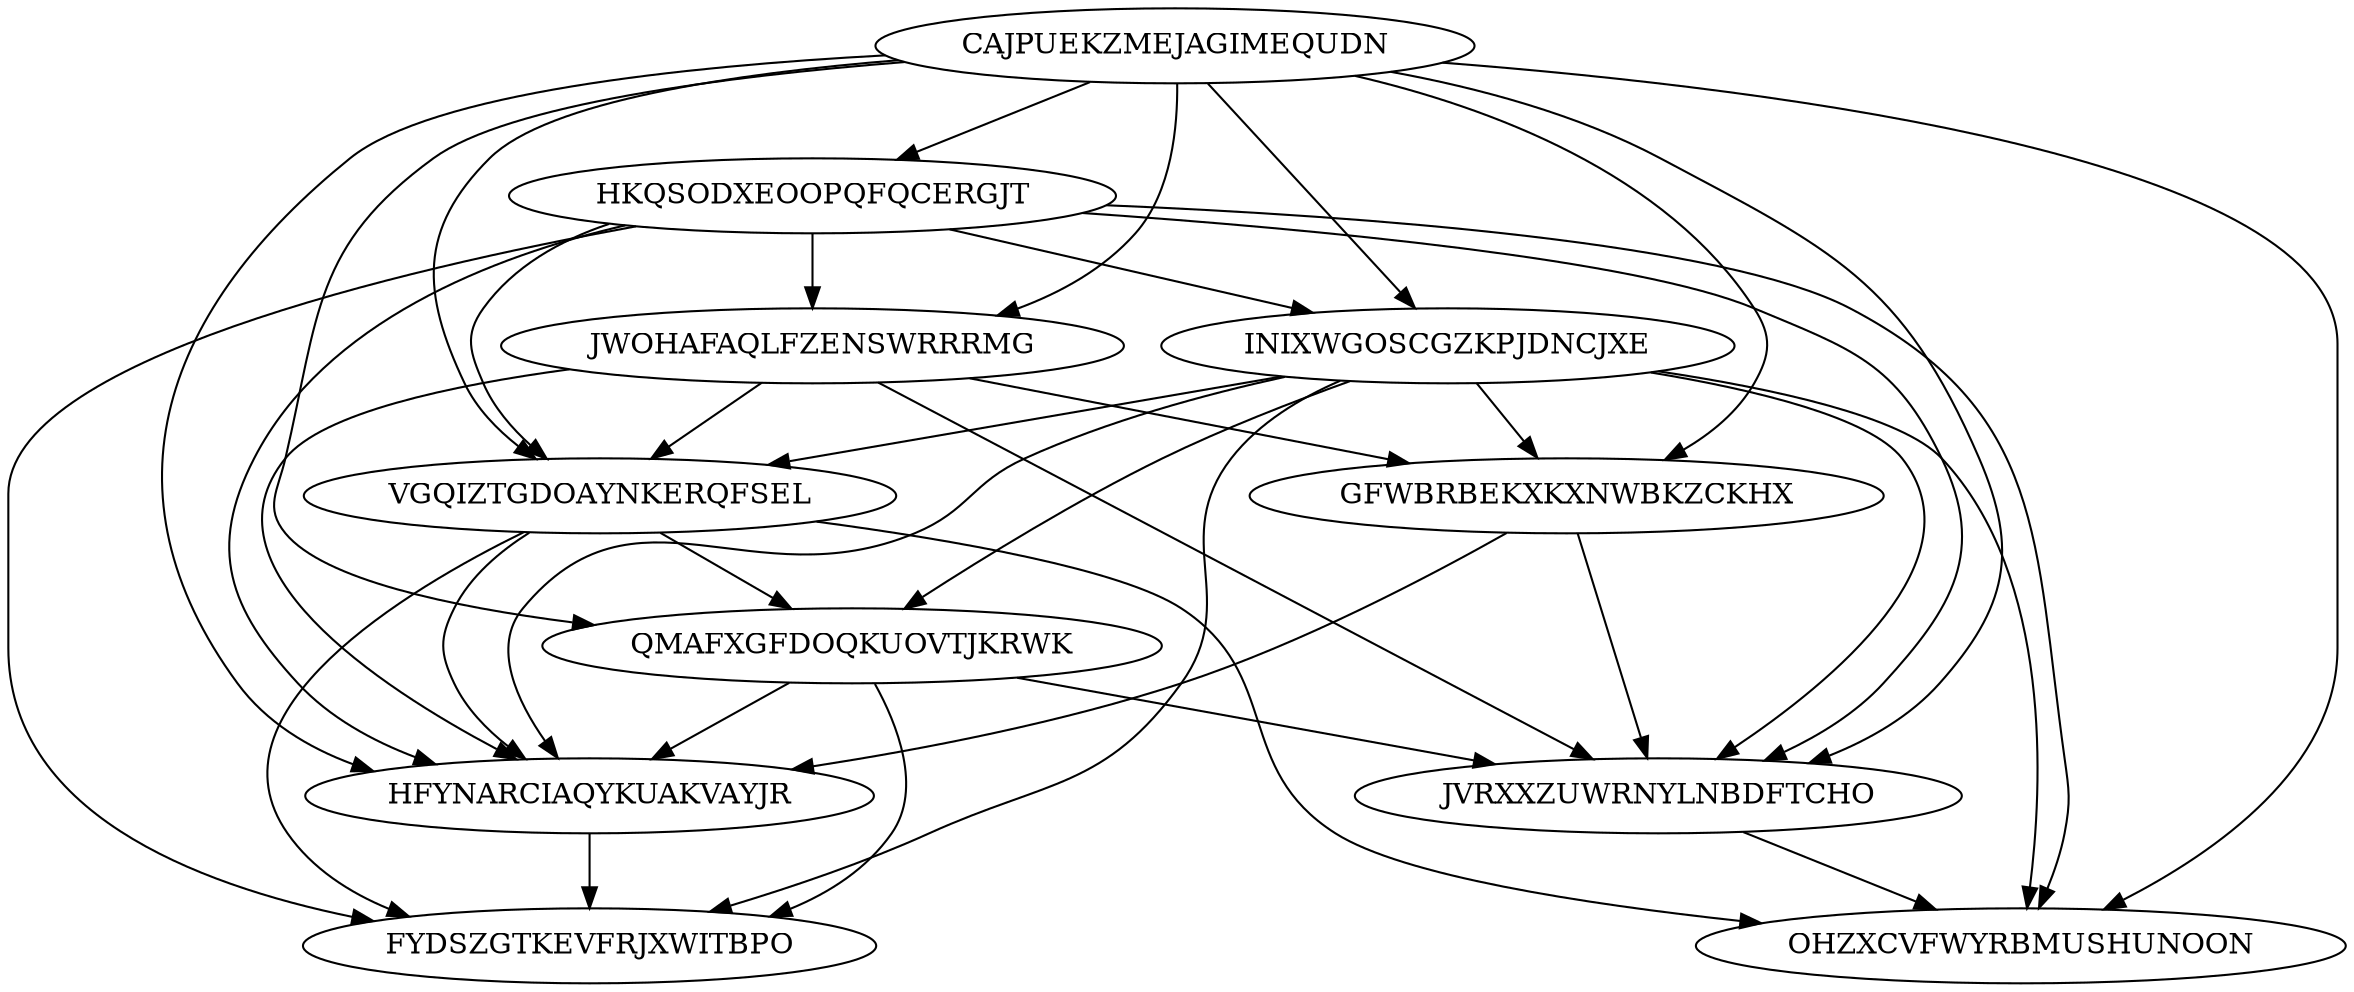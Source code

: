 digraph "N11M38" {
	CAJPUEKZMEJAGIMEQUDN			[Weight=20, Start=0, Processor=1];
	HKQSODXEOOPQFQCERGJT			[Weight=10, Start=20, Processor=1];
	JWOHAFAQLFZENSWRRRMG			[Weight=16, Start=30, Processor=1];
	INIXWGOSCGZKPJDNCJXE			[Weight=18, Start=46, Processor=1];
	GFWBRBEKXKXNWBKZCKHX			[Weight=16, Start=83, Processor=2];
	VGQIZTGDOAYNKERQFSEL			[Weight=18, Start=64, Processor=1];
	QMAFXGFDOQKUOVTJKRWK			[Weight=17, Start=82, Processor=1];
	JVRXXZUWRNYLNBDFTCHO			[Weight=15, Start=113, Processor=1];
	HFYNARCIAQYKUAKVAYJR			[Weight=17, Start=112, Processor=2];
	OHZXCVFWYRBMUSHUNOON			[Weight=13, Start=128, Processor=1];
	FYDSZGTKEVFRJXWITBPO			[Weight=16, Start=129, Processor=2];
	CAJPUEKZMEJAGIMEQUDN -> INIXWGOSCGZKPJDNCJXE		[Weight=19];
	HKQSODXEOOPQFQCERGJT -> VGQIZTGDOAYNKERQFSEL		[Weight=17];
	QMAFXGFDOQKUOVTJKRWK -> HFYNARCIAQYKUAKVAYJR		[Weight=13];
	VGQIZTGDOAYNKERQFSEL -> QMAFXGFDOQKUOVTJKRWK		[Weight=11];
	INIXWGOSCGZKPJDNCJXE -> FYDSZGTKEVFRJXWITBPO		[Weight=12];
	HKQSODXEOOPQFQCERGJT -> OHZXCVFWYRBMUSHUNOON		[Weight=11];
	CAJPUEKZMEJAGIMEQUDN -> JWOHAFAQLFZENSWRRRMG		[Weight=19];
	JWOHAFAQLFZENSWRRRMG -> GFWBRBEKXKXNWBKZCKHX		[Weight=16];
	QMAFXGFDOQKUOVTJKRWK -> JVRXXZUWRNYLNBDFTCHO		[Weight=18];
	INIXWGOSCGZKPJDNCJXE -> GFWBRBEKXKXNWBKZCKHX		[Weight=19];
	CAJPUEKZMEJAGIMEQUDN -> JVRXXZUWRNYLNBDFTCHO		[Weight=13];
	HKQSODXEOOPQFQCERGJT -> HFYNARCIAQYKUAKVAYJR		[Weight=16];
	INIXWGOSCGZKPJDNCJXE -> QMAFXGFDOQKUOVTJKRWK		[Weight=17];
	CAJPUEKZMEJAGIMEQUDN -> GFWBRBEKXKXNWBKZCKHX		[Weight=14];
	VGQIZTGDOAYNKERQFSEL -> OHZXCVFWYRBMUSHUNOON		[Weight=20];
	VGQIZTGDOAYNKERQFSEL -> FYDSZGTKEVFRJXWITBPO		[Weight=16];
	GFWBRBEKXKXNWBKZCKHX -> HFYNARCIAQYKUAKVAYJR		[Weight=14];
	INIXWGOSCGZKPJDNCJXE -> HFYNARCIAQYKUAKVAYJR		[Weight=17];
	JWOHAFAQLFZENSWRRRMG -> VGQIZTGDOAYNKERQFSEL		[Weight=12];
	CAJPUEKZMEJAGIMEQUDN -> QMAFXGFDOQKUOVTJKRWK		[Weight=10];
	INIXWGOSCGZKPJDNCJXE -> JVRXXZUWRNYLNBDFTCHO		[Weight=15];
	GFWBRBEKXKXNWBKZCKHX -> JVRXXZUWRNYLNBDFTCHO		[Weight=14];
	CAJPUEKZMEJAGIMEQUDN -> VGQIZTGDOAYNKERQFSEL		[Weight=18];
	CAJPUEKZMEJAGIMEQUDN -> HFYNARCIAQYKUAKVAYJR		[Weight=14];
	JVRXXZUWRNYLNBDFTCHO -> OHZXCVFWYRBMUSHUNOON		[Weight=12];
	CAJPUEKZMEJAGIMEQUDN -> HKQSODXEOOPQFQCERGJT		[Weight=20];
	HKQSODXEOOPQFQCERGJT -> INIXWGOSCGZKPJDNCJXE		[Weight=18];
	HKQSODXEOOPQFQCERGJT -> JVRXXZUWRNYLNBDFTCHO		[Weight=12];
	QMAFXGFDOQKUOVTJKRWK -> FYDSZGTKEVFRJXWITBPO		[Weight=11];
	HKQSODXEOOPQFQCERGJT -> FYDSZGTKEVFRJXWITBPO		[Weight=10];
	JWOHAFAQLFZENSWRRRMG -> JVRXXZUWRNYLNBDFTCHO		[Weight=11];
	INIXWGOSCGZKPJDNCJXE -> OHZXCVFWYRBMUSHUNOON		[Weight=17];
	HFYNARCIAQYKUAKVAYJR -> FYDSZGTKEVFRJXWITBPO		[Weight=13];
	CAJPUEKZMEJAGIMEQUDN -> OHZXCVFWYRBMUSHUNOON		[Weight=16];
	INIXWGOSCGZKPJDNCJXE -> VGQIZTGDOAYNKERQFSEL		[Weight=16];
	VGQIZTGDOAYNKERQFSEL -> HFYNARCIAQYKUAKVAYJR		[Weight=20];
	JWOHAFAQLFZENSWRRRMG -> HFYNARCIAQYKUAKVAYJR		[Weight=16];
	HKQSODXEOOPQFQCERGJT -> JWOHAFAQLFZENSWRRRMG		[Weight=17];
}
